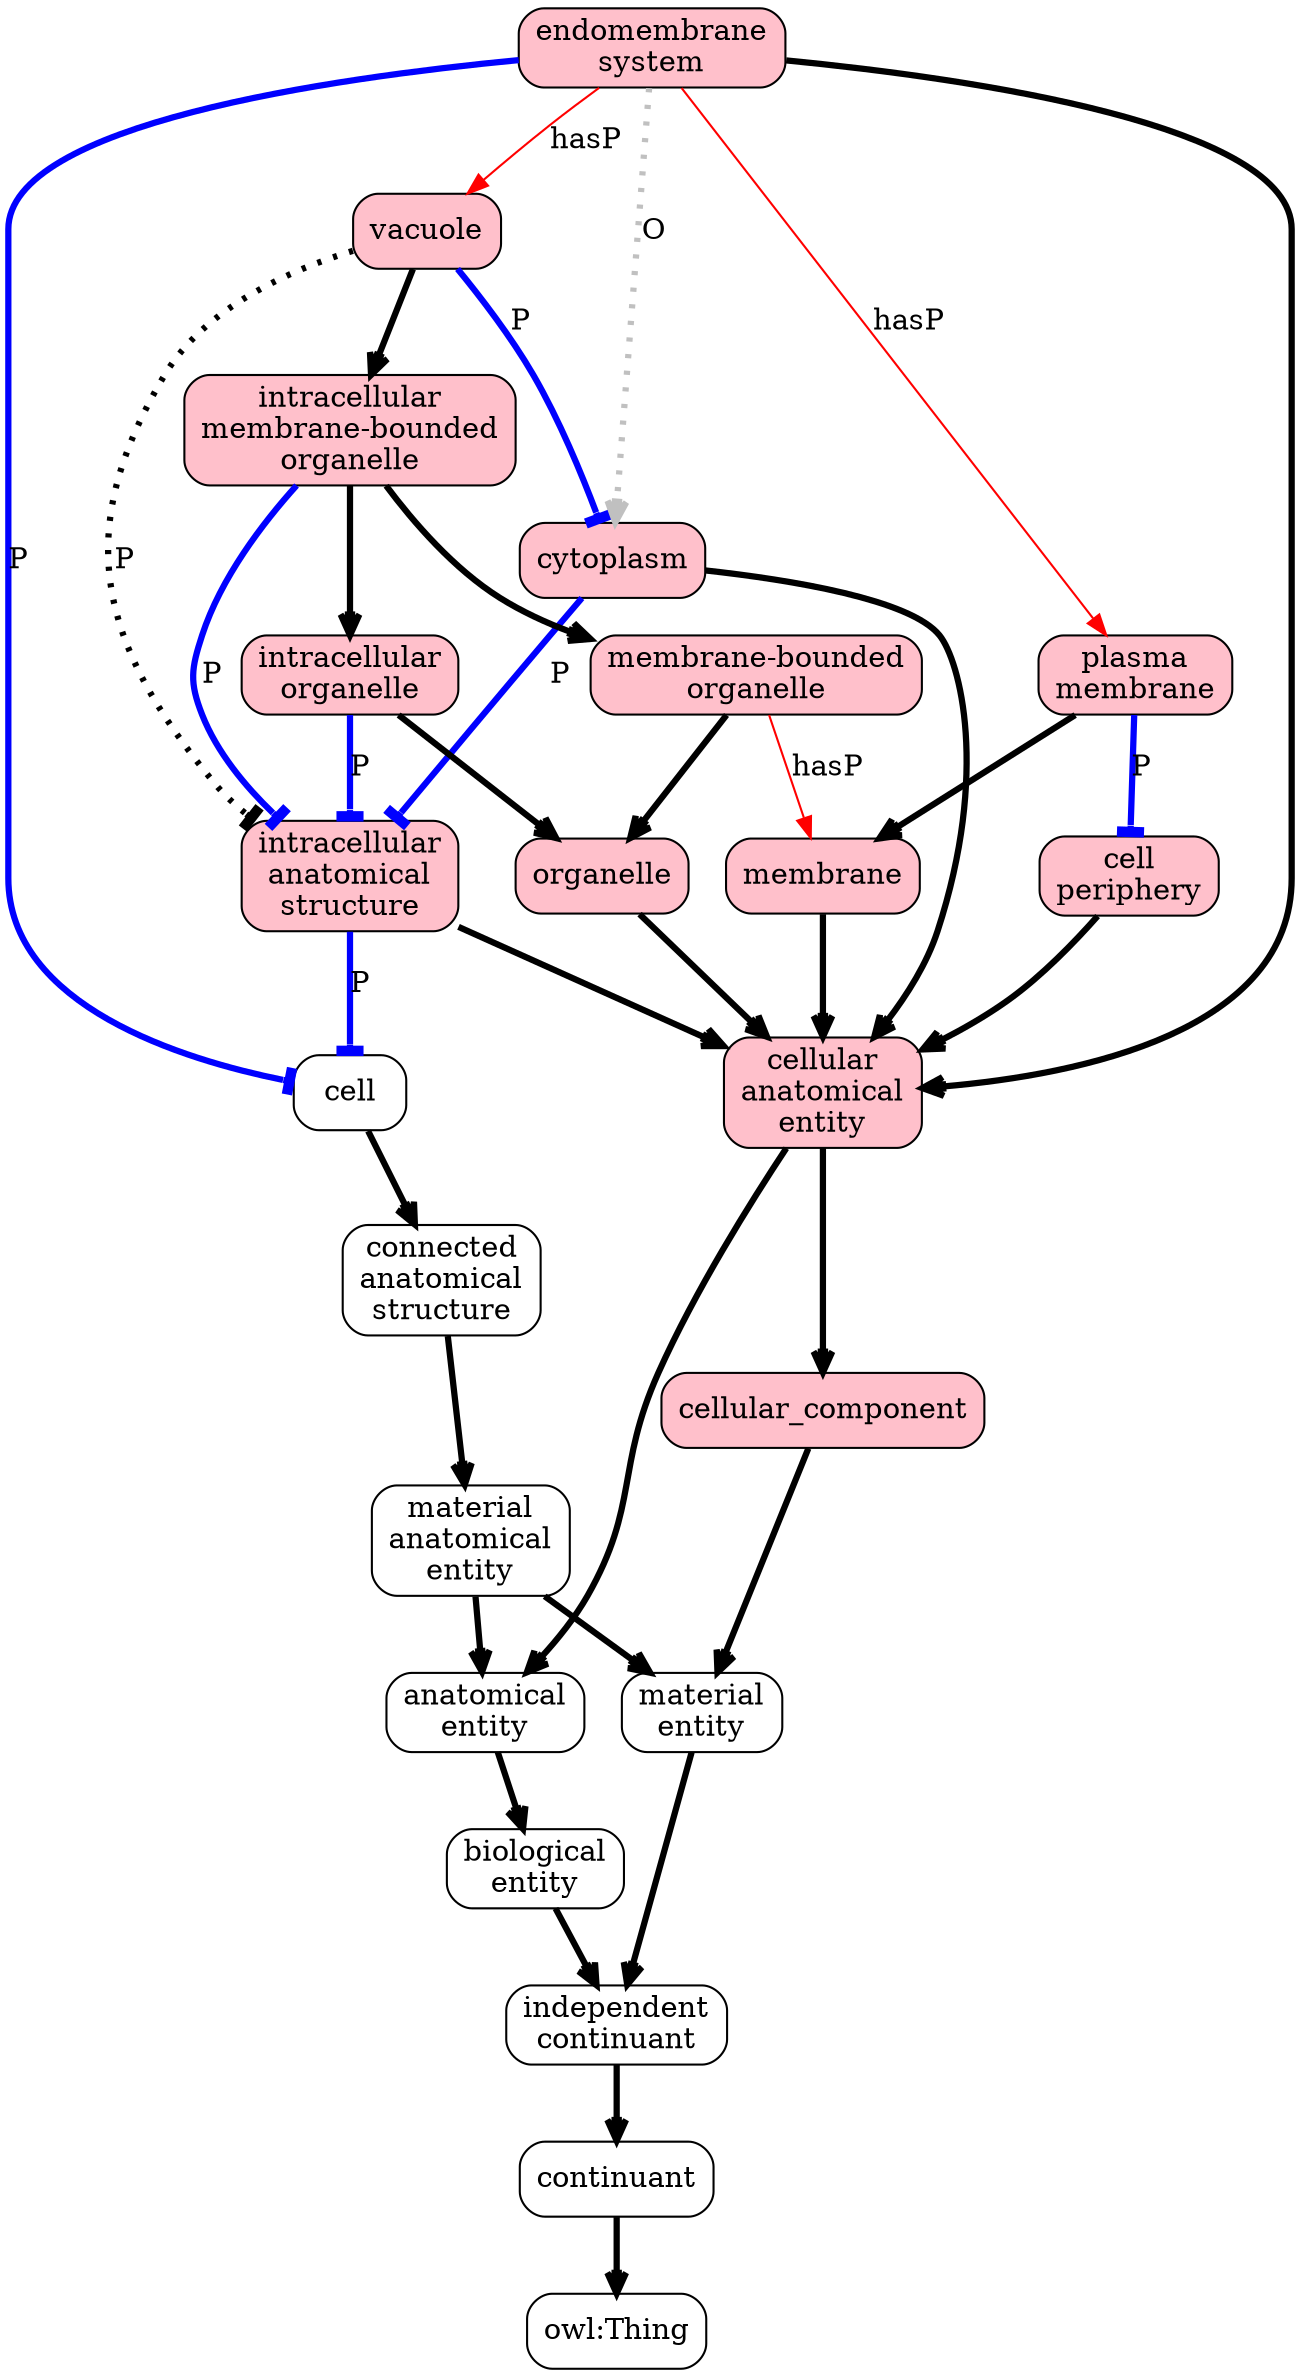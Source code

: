 digraph {
  BFO_0000002 [label=continuant,shape=box,font=helvetica,fillcolor=white,style="filled,rounded"]
  BFO_0000004 [label="independent\ncontinuant",shape=box,font=helvetica,fillcolor=white,style="filled,rounded"]
  BFO_0000040 [label="material\nentity",shape=box,font=helvetica,fillcolor=white,style="filled,rounded"]
  CARO_0000000 [label="anatomical\nentity",shape=box,font=helvetica,fillcolor=white,style="filled,rounded"]
  CARO_0000003 [label="connected\nanatomical\nstructure",shape=box,font=helvetica,fillcolor=white,style="filled,rounded"]
  CARO_0000006 [label="material\nanatomical\nentity",shape=box,font=helvetica,fillcolor=white,style="filled,rounded"]
  CARO_0030000 [label="biological\nentity",shape=box,font=helvetica,fillcolor=white,style="filled,rounded"]
  CL_0000000 [label=cell,shape=box,font=helvetica,fillcolor=white,style="filled,rounded"]
  GO_0005575 [label=cellular_component,shape=box,font=helvetica,fillcolor=pink,style="filled,rounded"]
  GO_0005622 [label="intracellular\nanatomical\nstructure",shape=box,font=helvetica,fillcolor=pink,style="filled,rounded"]
  GO_0005737 [label=cytoplasm,shape=box,font=helvetica,fillcolor=pink,style="filled,rounded"]
  GO_0005773 [label=vacuole,shape=box,font=helvetica,fillcolor=pink,style="filled,rounded"]
  GO_0005886 [label="plasma\nmembrane",shape=box,font=helvetica,fillcolor=pink,style="filled,rounded"]
  GO_0012505 [label="endomembrane\nsystem",shape=box,font=helvetica,fillcolor=pink,style="filled,rounded"]
  GO_0016020 [label=membrane,shape=box,font=helvetica,fillcolor=pink,style="filled,rounded"]
  GO_0043226 [label=organelle,shape=box,font=helvetica,fillcolor=pink,style="filled,rounded"]
  GO_0043227 [label="membrane-bounded\norganelle",shape=box,font=helvetica,fillcolor=pink,style="filled,rounded"]
  GO_0043229 [label="intracellular\norganelle",shape=box,font=helvetica,fillcolor=pink,style="filled,rounded"]
  GO_0043231 [label="intracellular\nmembrane-bounded\norganelle",shape=box,font=helvetica,fillcolor=pink,style="filled,rounded"]
  GO_0071944 [label="cell\nperiphery",shape=box,font=helvetica,fillcolor=pink,style="filled,rounded"]
  GO_0110165 [label="cellular\nanatomical\nentity",shape=box,font=helvetica,fillcolor=pink,style="filled,rounded"]
  owl_Thing [label="owl:Thing",shape=box,font=helvetica,fillcolor=white,style="filled,rounded"]
  BFO_0000002 -> owl_Thing [label="",color=black,penwidth=3,arrowhead=open]
  BFO_0000004 -> BFO_0000002 [label="",color=black,penwidth=3,arrowhead=open]
  BFO_0000040 -> BFO_0000004 [label="",color=black,penwidth=3,arrowhead=open]
  CARO_0000000 -> CARO_0030000 [label="",color=black,penwidth=3,arrowhead=open]
  CARO_0000003 -> CARO_0000006 [label="",color=black,penwidth=3,arrowhead=open]
  CARO_0000006 -> BFO_0000040 [label="",color=black,penwidth=3,arrowhead=open]
  CARO_0000006 -> CARO_0000000 [label="",color=black,penwidth=3,arrowhead=open]
  CARO_0030000 -> BFO_0000004 [label="",color=black,penwidth=3,arrowhead=open]
  CL_0000000 -> CARO_0000003 [label="",color=black,penwidth=3,arrowhead=open]
  GO_0005575 -> BFO_0000040 [label="",color=black,penwidth=3,arrowhead=open]
  GO_0005622 -> CL_0000000 [label="P",arrowhead=tee,color=blue,penwidth=3]
  GO_0005622 -> GO_0110165 [label="",color=black,penwidth=3,arrowhead=open]
  GO_0005737 -> GO_0005622 [label="P",arrowhead=tee,color=blue,penwidth=3]
  GO_0005737 -> GO_0110165 [label="",color=black,penwidth=3,arrowhead=open]
  GO_0005773 -> GO_0005737 [label="P",arrowhead=tee,color=blue,penwidth=3]
  GO_0005773 -> GO_0043231 [label="",color=black,penwidth=3,arrowhead=open]
  GO_0005886 -> GO_0071944 [label="P",arrowhead=tee,color=blue,penwidth=3]
  GO_0005886 -> GO_0016020 [label="",color=black,penwidth=3,arrowhead=open]
  GO_0012505 -> CL_0000000 [label="P",arrowhead=tee,color=blue,penwidth=3]
  GO_0012505 -> GO_0005773 [label="hasP",color=red]
  GO_0012505 -> GO_0005886 [label="hasP",color=red]
  GO_0012505 -> GO_0110165 [label="",color=black,penwidth=3,arrowhead=open]
  GO_0016020 -> GO_0110165 [label="",color=black,penwidth=3,arrowhead=open]
  GO_0043226 -> GO_0110165 [label="",color=black,penwidth=3,arrowhead=open]
  GO_0043227 -> GO_0016020 [label="hasP",color=red]
  GO_0043227 -> GO_0043226 [label="",color=black,penwidth=3,arrowhead=open]
  GO_0043229 -> GO_0005622 [label="P",arrowhead=tee,color=blue,penwidth=3]
  GO_0043229 -> GO_0043226 [label="",color=black,penwidth=3,arrowhead=open]
  GO_0043231 -> GO_0005622 [label="P",arrowhead=tee,color=blue,penwidth=3]
  GO_0043231 -> GO_0043227 [label="",color=black,penwidth=3,arrowhead=open]
  GO_0043231 -> GO_0043229 [label="",color=black,penwidth=3,arrowhead=open]
  GO_0071944 -> GO_0110165 [label="",color=black,penwidth=3,arrowhead=open]
  GO_0110165 -> CARO_0000000 [label="",color=black,penwidth=3,arrowhead=open]
  GO_0110165 -> GO_0005575 [label="",color=black,penwidth=3,arrowhead=open]

  GO_0012505 -> GO_0005737 [label="O",arrowhead=open,color=grey,penwidth=3,style="dotted"]
  GO_0005773 -> GO_0005622 [label="P",arrowhead=tee,color=black,penwidth=3,style="dotted"]

}

